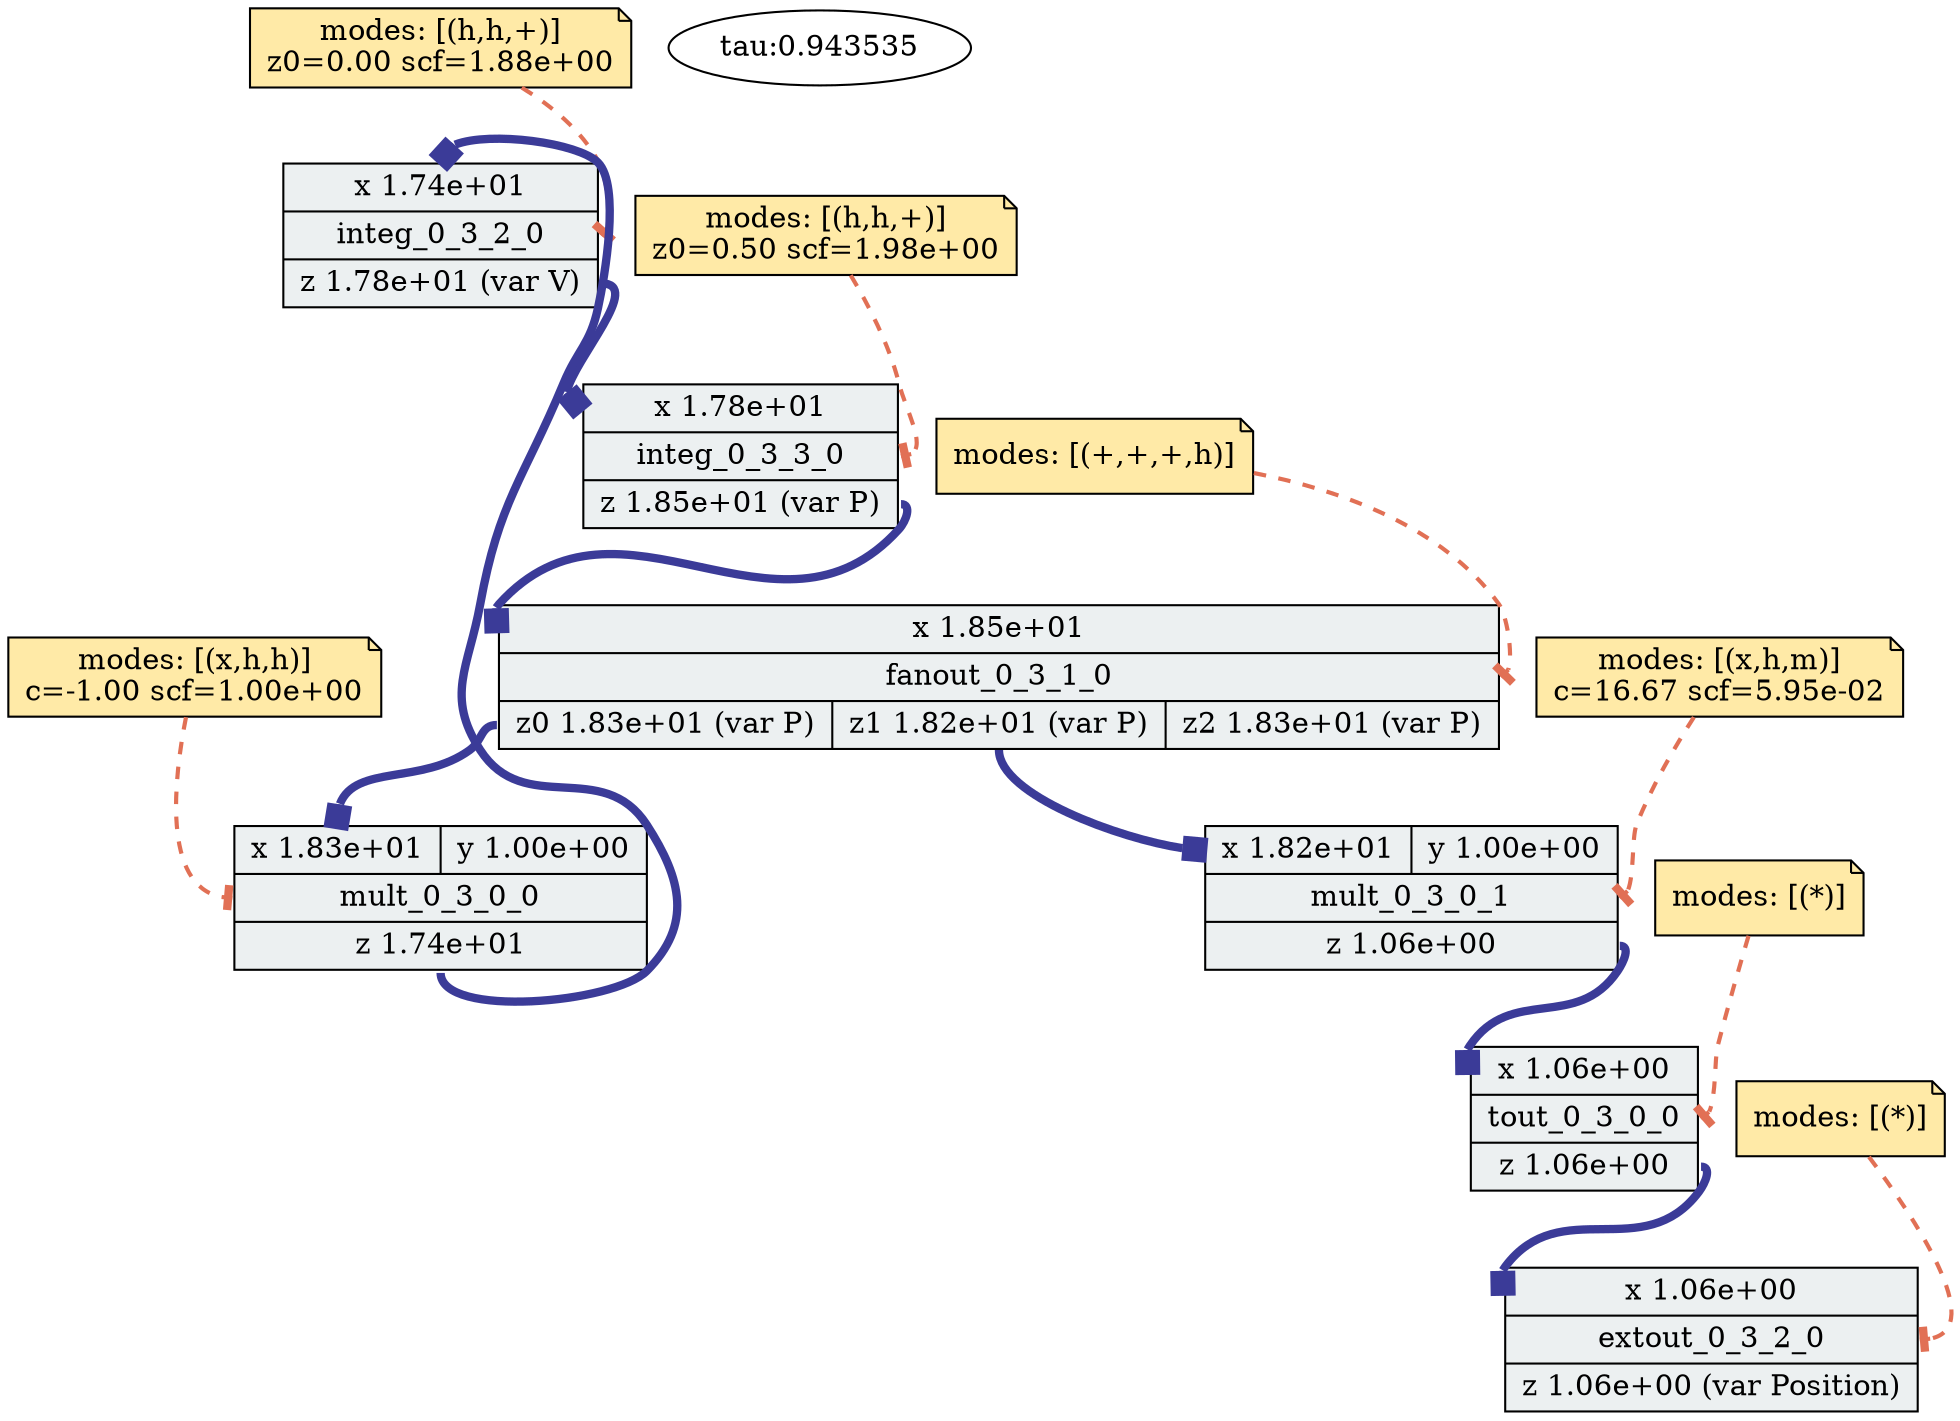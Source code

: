 digraph "adp-viz" {
	graph [overlap=false splines=true]
	shape=record
	integ_0_3_2_0 [label="{{<x> x
 1.74e+01} |<block> integ_0_3_2_0| {<z> z
 1.78e+01
 (var V)}}" fillcolor="#ecf0f1" shape=record style=filled]
	"integ_0_3_2_0-config" [label="\modes: [(h,h,+)]
z0=0.00 scf=1.88e+00" fillcolor="#ffeaa7" shape=note style=filled]
	"integ_0_3_2_0-config" -> integ_0_3_2_0:block [arrowhead=tee arrowtail=normal color="#e17055" penwidth=2 style=dashed]
	shape=record
	integ_0_3_3_0 [label="{{<x> x
 1.78e+01} |<block> integ_0_3_3_0| {<z> z
 1.85e+01
 (var P)}}" fillcolor="#ecf0f1" shape=record style=filled]
	"integ_0_3_3_0-config" [label="\modes: [(h,h,+)]
z0=0.50 scf=1.98e+00" fillcolor="#ffeaa7" shape=note style=filled]
	"integ_0_3_3_0-config" -> integ_0_3_3_0:block [arrowhead=tee arrowtail=normal color="#e17055" penwidth=2 style=dashed]
	shape=record
	mult_0_3_0_0 [label="{{<x> x
 1.83e+01|<y> y
 1.00e+00} |<block> mult_0_3_0_0| {<z> z
 1.74e+01}}" fillcolor="#ecf0f1" shape=record style=filled]
	"mult_0_3_0_0-config" [label="\modes: [(x,h,h)]
c=-1.00 scf=1.00e+00" fillcolor="#ffeaa7" shape=note style=filled]
	"mult_0_3_0_0-config" -> mult_0_3_0_0:block [arrowhead=tee arrowtail=normal color="#e17055" penwidth=2 style=dashed]
	shape=record
	mult_0_3_0_1 [label="{{<x> x
 1.82e+01|<y> y
 1.00e+00} |<block> mult_0_3_0_1| {<z> z
 1.06e+00}}" fillcolor="#ecf0f1" shape=record style=filled]
	"mult_0_3_0_1-config" [label="\modes: [(x,h,m)]
c=16.67 scf=5.95e-02" fillcolor="#ffeaa7" shape=note style=filled]
	"mult_0_3_0_1-config" -> mult_0_3_0_1:block [arrowhead=tee arrowtail=normal color="#e17055" penwidth=2 style=dashed]
	shape=record
	extout_0_3_2_0 [label="{{<x> x
 1.06e+00} |<block> extout_0_3_2_0| {<z> z
 1.06e+00
 (var Position)}}" fillcolor="#ecf0f1" shape=record style=filled]
	"extout_0_3_2_0-config" [label="\modes: [(*)]" fillcolor="#ffeaa7" shape=note style=filled]
	"extout_0_3_2_0-config" -> extout_0_3_2_0:block [arrowhead=tee arrowtail=normal color="#e17055" penwidth=2 style=dashed]
	shape=record
	fanout_0_3_1_0 [label="{{<x> x
 1.85e+01} |<block> fanout_0_3_1_0| {<z0> z0
 1.83e+01
 (var P)|<z1> z1
 1.82e+01
 (var P)|<z2> z2
 1.83e+01
 (var P)}}" fillcolor="#ecf0f1" shape=record style=filled]
	"fanout_0_3_1_0-config" [label="\modes: [(+,+,+,h)]" fillcolor="#ffeaa7" shape=note style=filled]
	"fanout_0_3_1_0-config" -> fanout_0_3_1_0:block [arrowhead=tee arrowtail=normal color="#e17055" penwidth=2 style=dashed]
	shape=record
	tout_0_3_0_0 [label="{{<x> x
 1.06e+00} |<block> tout_0_3_0_0| {<z> z
 1.06e+00}}" fillcolor="#ecf0f1" shape=record style=filled]
	"tout_0_3_0_0-config" [label="\modes: [(*)]" fillcolor="#ffeaa7" shape=note style=filled]
	"tout_0_3_0_0-config" -> tout_0_3_0_0:block [arrowhead=tee arrowtail=normal color="#e17055" penwidth=2 style=dashed]
	mult_0_3_0_0:z -> integ_0_3_2_0:x [arrowhead=box arrowtail=normal color="#3B3B98" penwidth=4]
	mult_0_3_0_1:z -> tout_0_3_0_0:x [arrowhead=box arrowtail=normal color="#3B3B98" penwidth=4]
	tout_0_3_0_0:z -> extout_0_3_2_0:x [arrowhead=box arrowtail=normal color="#3B3B98" penwidth=4]
	integ_0_3_3_0:z -> fanout_0_3_1_0:x [arrowhead=box arrowtail=normal color="#3B3B98" penwidth=4]
	fanout_0_3_1_0:z0 -> mult_0_3_0_0:x [arrowhead=box arrowtail=normal color="#3B3B98" penwidth=4]
	fanout_0_3_1_0:z1 -> mult_0_3_0_1:x [arrowhead=box arrowtail=normal color="#3B3B98" penwidth=4]
	integ_0_3_2_0:z -> integ_0_3_3_0:x [arrowhead=box arrowtail=normal color="#3B3B98" penwidth=4]
	time_const [label="tau:0.943535"]
}

